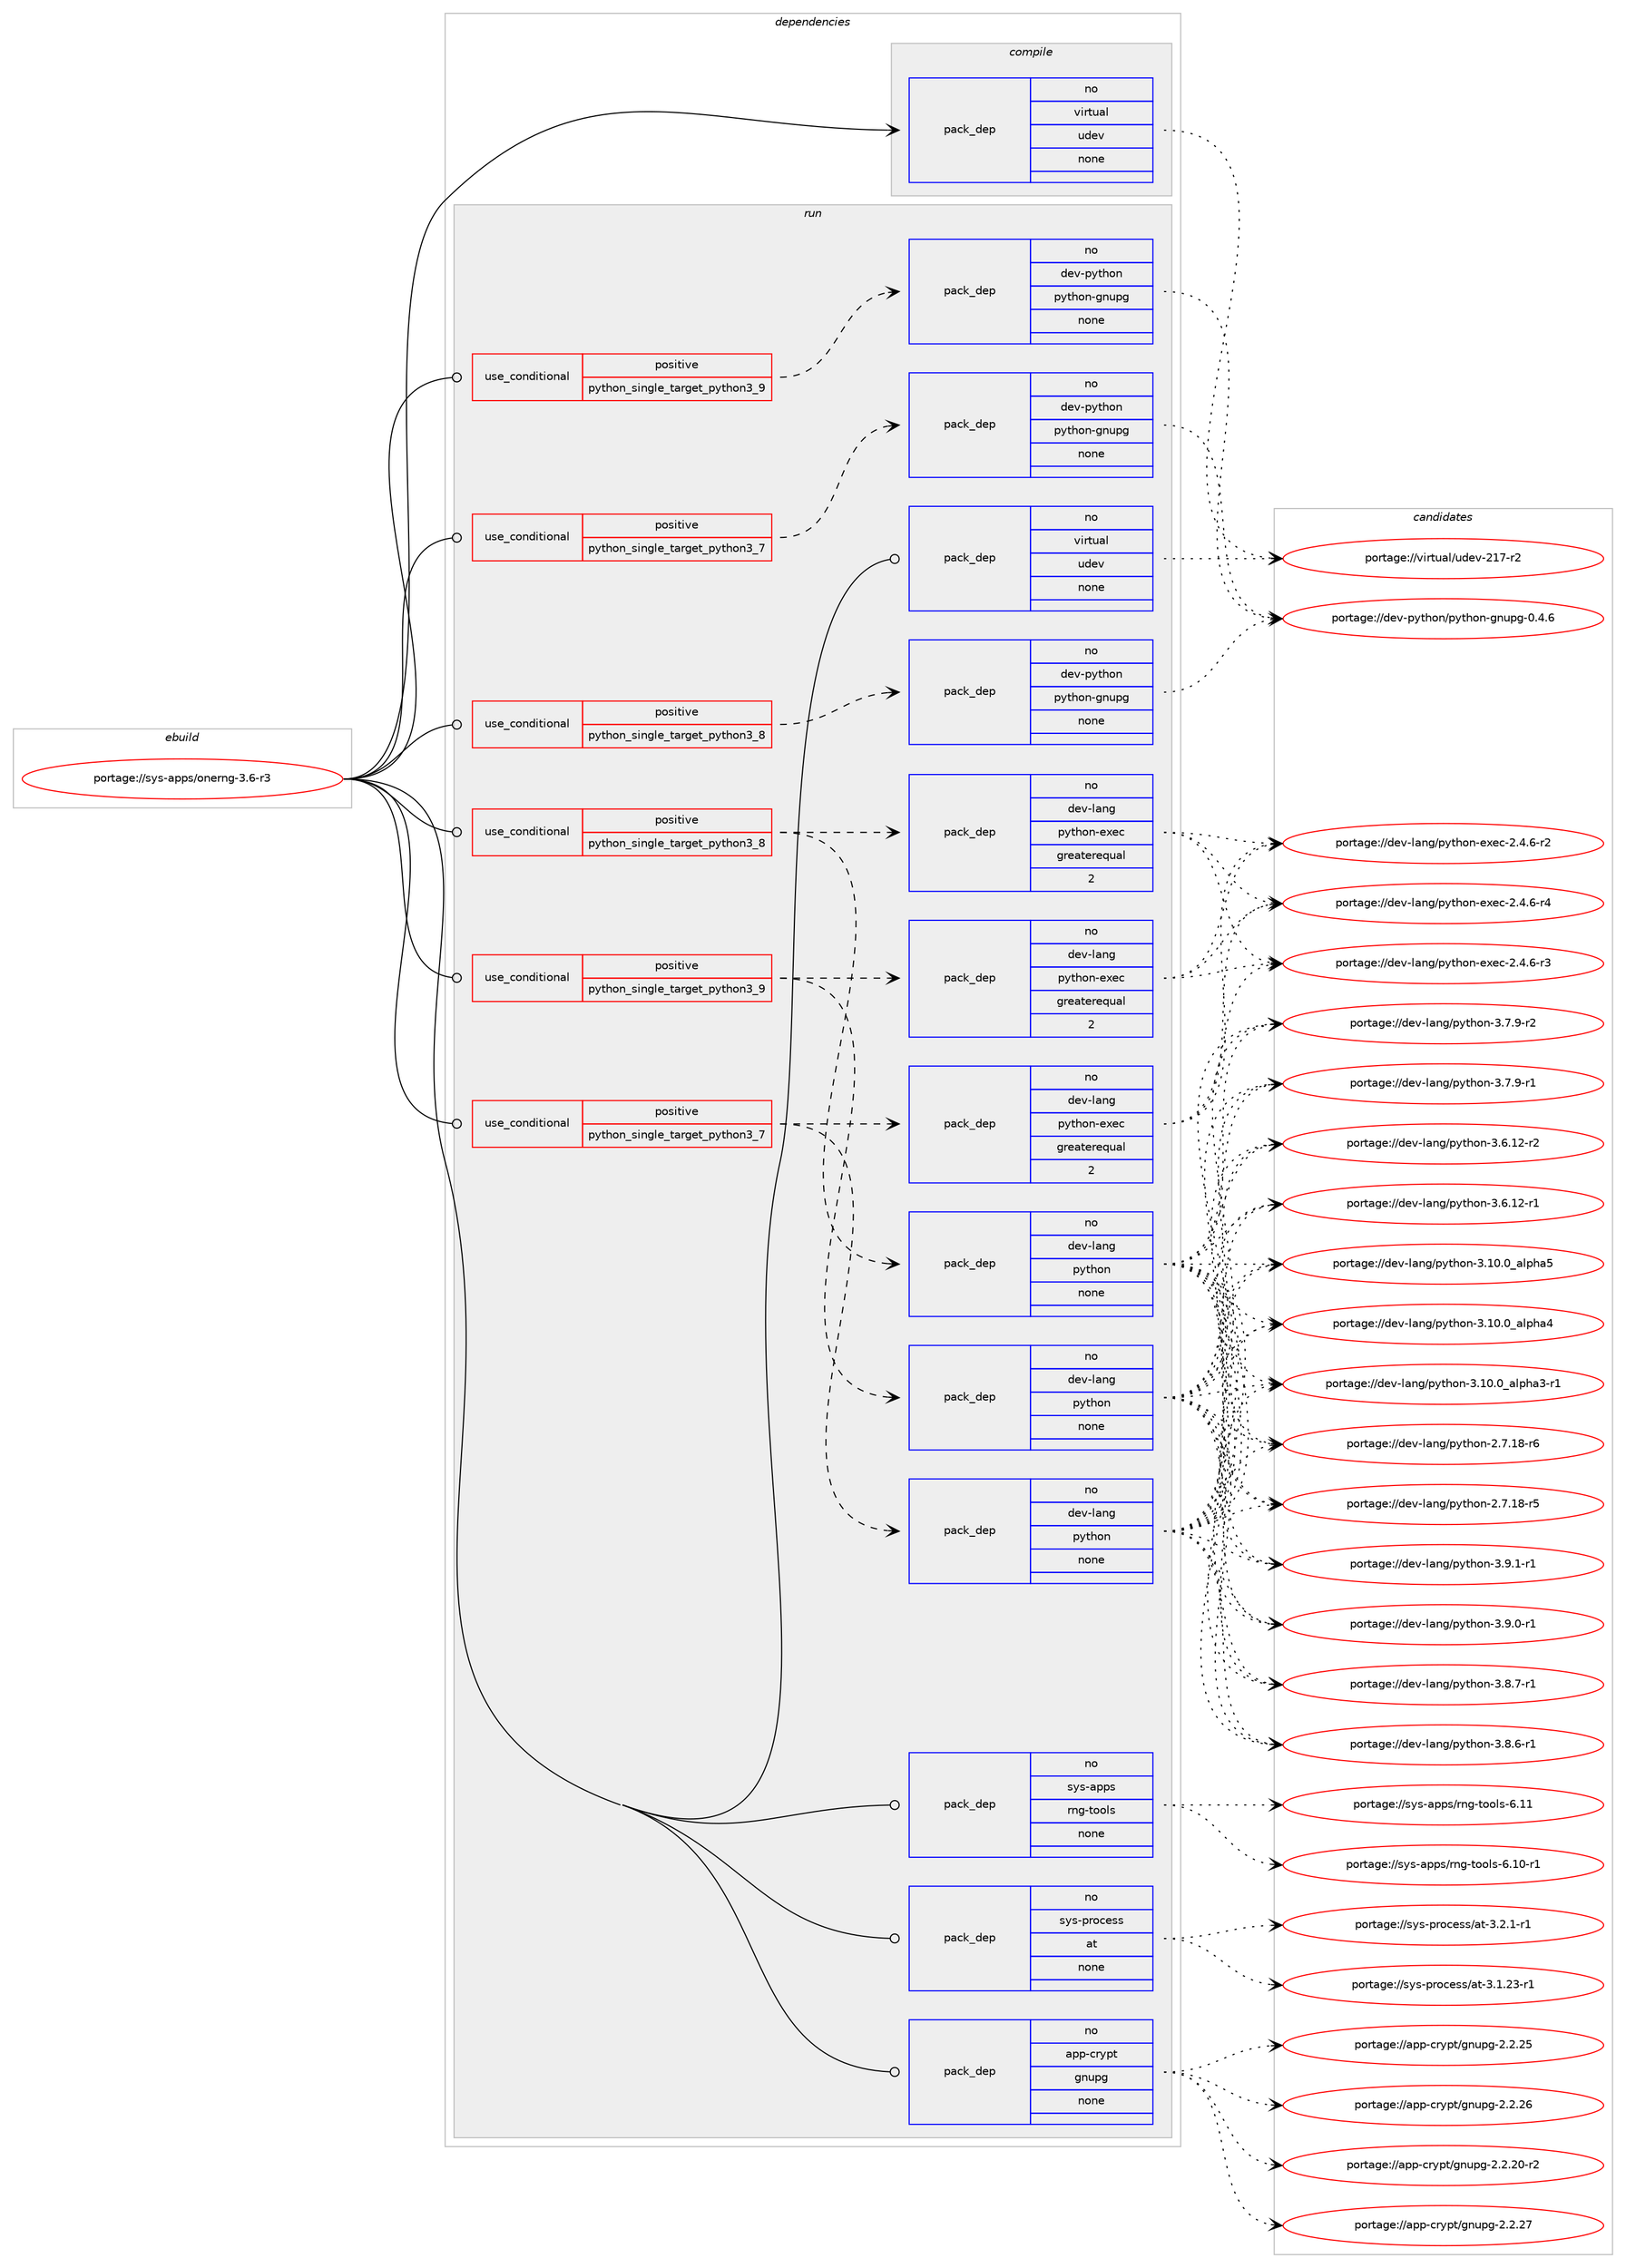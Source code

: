 digraph prolog {

# *************
# Graph options
# *************

newrank=true;
concentrate=true;
compound=true;
graph [rankdir=LR,fontname=Helvetica,fontsize=10,ranksep=1.5];#, ranksep=2.5, nodesep=0.2];
edge  [arrowhead=vee];
node  [fontname=Helvetica,fontsize=10];

# **********
# The ebuild
# **********

subgraph cluster_leftcol {
color=gray;
rank=same;
label=<<i>ebuild</i>>;
id [label="portage://sys-apps/onerng-3.6-r3", color=red, width=4, href="../sys-apps/onerng-3.6-r3.svg"];
}

# ****************
# The dependencies
# ****************

subgraph cluster_midcol {
color=gray;
label=<<i>dependencies</i>>;
subgraph cluster_compile {
fillcolor="#eeeeee";
style=filled;
label=<<i>compile</i>>;
subgraph pack9153 {
dependency13240 [label=<<TABLE BORDER="0" CELLBORDER="1" CELLSPACING="0" CELLPADDING="4" WIDTH="220"><TR><TD ROWSPAN="6" CELLPADDING="30">pack_dep</TD></TR><TR><TD WIDTH="110">no</TD></TR><TR><TD>virtual</TD></TR><TR><TD>udev</TD></TR><TR><TD>none</TD></TR><TR><TD></TD></TR></TABLE>>, shape=none, color=blue];
}
id:e -> dependency13240:w [weight=20,style="solid",arrowhead="vee"];
}
subgraph cluster_compileandrun {
fillcolor="#eeeeee";
style=filled;
label=<<i>compile and run</i>>;
}
subgraph cluster_run {
fillcolor="#eeeeee";
style=filled;
label=<<i>run</i>>;
subgraph cond3978 {
dependency13241 [label=<<TABLE BORDER="0" CELLBORDER="1" CELLSPACING="0" CELLPADDING="4"><TR><TD ROWSPAN="3" CELLPADDING="10">use_conditional</TD></TR><TR><TD>positive</TD></TR><TR><TD>python_single_target_python3_7</TD></TR></TABLE>>, shape=none, color=red];
subgraph pack9154 {
dependency13242 [label=<<TABLE BORDER="0" CELLBORDER="1" CELLSPACING="0" CELLPADDING="4" WIDTH="220"><TR><TD ROWSPAN="6" CELLPADDING="30">pack_dep</TD></TR><TR><TD WIDTH="110">no</TD></TR><TR><TD>dev-lang</TD></TR><TR><TD>python</TD></TR><TR><TD>none</TD></TR><TR><TD></TD></TR></TABLE>>, shape=none, color=blue];
}
dependency13241:e -> dependency13242:w [weight=20,style="dashed",arrowhead="vee"];
subgraph pack9155 {
dependency13243 [label=<<TABLE BORDER="0" CELLBORDER="1" CELLSPACING="0" CELLPADDING="4" WIDTH="220"><TR><TD ROWSPAN="6" CELLPADDING="30">pack_dep</TD></TR><TR><TD WIDTH="110">no</TD></TR><TR><TD>dev-lang</TD></TR><TR><TD>python-exec</TD></TR><TR><TD>greaterequal</TD></TR><TR><TD>2</TD></TR></TABLE>>, shape=none, color=blue];
}
dependency13241:e -> dependency13243:w [weight=20,style="dashed",arrowhead="vee"];
}
id:e -> dependency13241:w [weight=20,style="solid",arrowhead="odot"];
subgraph cond3979 {
dependency13244 [label=<<TABLE BORDER="0" CELLBORDER="1" CELLSPACING="0" CELLPADDING="4"><TR><TD ROWSPAN="3" CELLPADDING="10">use_conditional</TD></TR><TR><TD>positive</TD></TR><TR><TD>python_single_target_python3_7</TD></TR></TABLE>>, shape=none, color=red];
subgraph pack9156 {
dependency13245 [label=<<TABLE BORDER="0" CELLBORDER="1" CELLSPACING="0" CELLPADDING="4" WIDTH="220"><TR><TD ROWSPAN="6" CELLPADDING="30">pack_dep</TD></TR><TR><TD WIDTH="110">no</TD></TR><TR><TD>dev-python</TD></TR><TR><TD>python-gnupg</TD></TR><TR><TD>none</TD></TR><TR><TD></TD></TR></TABLE>>, shape=none, color=blue];
}
dependency13244:e -> dependency13245:w [weight=20,style="dashed",arrowhead="vee"];
}
id:e -> dependency13244:w [weight=20,style="solid",arrowhead="odot"];
subgraph cond3980 {
dependency13246 [label=<<TABLE BORDER="0" CELLBORDER="1" CELLSPACING="0" CELLPADDING="4"><TR><TD ROWSPAN="3" CELLPADDING="10">use_conditional</TD></TR><TR><TD>positive</TD></TR><TR><TD>python_single_target_python3_8</TD></TR></TABLE>>, shape=none, color=red];
subgraph pack9157 {
dependency13247 [label=<<TABLE BORDER="0" CELLBORDER="1" CELLSPACING="0" CELLPADDING="4" WIDTH="220"><TR><TD ROWSPAN="6" CELLPADDING="30">pack_dep</TD></TR><TR><TD WIDTH="110">no</TD></TR><TR><TD>dev-lang</TD></TR><TR><TD>python</TD></TR><TR><TD>none</TD></TR><TR><TD></TD></TR></TABLE>>, shape=none, color=blue];
}
dependency13246:e -> dependency13247:w [weight=20,style="dashed",arrowhead="vee"];
subgraph pack9158 {
dependency13248 [label=<<TABLE BORDER="0" CELLBORDER="1" CELLSPACING="0" CELLPADDING="4" WIDTH="220"><TR><TD ROWSPAN="6" CELLPADDING="30">pack_dep</TD></TR><TR><TD WIDTH="110">no</TD></TR><TR><TD>dev-lang</TD></TR><TR><TD>python-exec</TD></TR><TR><TD>greaterequal</TD></TR><TR><TD>2</TD></TR></TABLE>>, shape=none, color=blue];
}
dependency13246:e -> dependency13248:w [weight=20,style="dashed",arrowhead="vee"];
}
id:e -> dependency13246:w [weight=20,style="solid",arrowhead="odot"];
subgraph cond3981 {
dependency13249 [label=<<TABLE BORDER="0" CELLBORDER="1" CELLSPACING="0" CELLPADDING="4"><TR><TD ROWSPAN="3" CELLPADDING="10">use_conditional</TD></TR><TR><TD>positive</TD></TR><TR><TD>python_single_target_python3_8</TD></TR></TABLE>>, shape=none, color=red];
subgraph pack9159 {
dependency13250 [label=<<TABLE BORDER="0" CELLBORDER="1" CELLSPACING="0" CELLPADDING="4" WIDTH="220"><TR><TD ROWSPAN="6" CELLPADDING="30">pack_dep</TD></TR><TR><TD WIDTH="110">no</TD></TR><TR><TD>dev-python</TD></TR><TR><TD>python-gnupg</TD></TR><TR><TD>none</TD></TR><TR><TD></TD></TR></TABLE>>, shape=none, color=blue];
}
dependency13249:e -> dependency13250:w [weight=20,style="dashed",arrowhead="vee"];
}
id:e -> dependency13249:w [weight=20,style="solid",arrowhead="odot"];
subgraph cond3982 {
dependency13251 [label=<<TABLE BORDER="0" CELLBORDER="1" CELLSPACING="0" CELLPADDING="4"><TR><TD ROWSPAN="3" CELLPADDING="10">use_conditional</TD></TR><TR><TD>positive</TD></TR><TR><TD>python_single_target_python3_9</TD></TR></TABLE>>, shape=none, color=red];
subgraph pack9160 {
dependency13252 [label=<<TABLE BORDER="0" CELLBORDER="1" CELLSPACING="0" CELLPADDING="4" WIDTH="220"><TR><TD ROWSPAN="6" CELLPADDING="30">pack_dep</TD></TR><TR><TD WIDTH="110">no</TD></TR><TR><TD>dev-lang</TD></TR><TR><TD>python</TD></TR><TR><TD>none</TD></TR><TR><TD></TD></TR></TABLE>>, shape=none, color=blue];
}
dependency13251:e -> dependency13252:w [weight=20,style="dashed",arrowhead="vee"];
subgraph pack9161 {
dependency13253 [label=<<TABLE BORDER="0" CELLBORDER="1" CELLSPACING="0" CELLPADDING="4" WIDTH="220"><TR><TD ROWSPAN="6" CELLPADDING="30">pack_dep</TD></TR><TR><TD WIDTH="110">no</TD></TR><TR><TD>dev-lang</TD></TR><TR><TD>python-exec</TD></TR><TR><TD>greaterequal</TD></TR><TR><TD>2</TD></TR></TABLE>>, shape=none, color=blue];
}
dependency13251:e -> dependency13253:w [weight=20,style="dashed",arrowhead="vee"];
}
id:e -> dependency13251:w [weight=20,style="solid",arrowhead="odot"];
subgraph cond3983 {
dependency13254 [label=<<TABLE BORDER="0" CELLBORDER="1" CELLSPACING="0" CELLPADDING="4"><TR><TD ROWSPAN="3" CELLPADDING="10">use_conditional</TD></TR><TR><TD>positive</TD></TR><TR><TD>python_single_target_python3_9</TD></TR></TABLE>>, shape=none, color=red];
subgraph pack9162 {
dependency13255 [label=<<TABLE BORDER="0" CELLBORDER="1" CELLSPACING="0" CELLPADDING="4" WIDTH="220"><TR><TD ROWSPAN="6" CELLPADDING="30">pack_dep</TD></TR><TR><TD WIDTH="110">no</TD></TR><TR><TD>dev-python</TD></TR><TR><TD>python-gnupg</TD></TR><TR><TD>none</TD></TR><TR><TD></TD></TR></TABLE>>, shape=none, color=blue];
}
dependency13254:e -> dependency13255:w [weight=20,style="dashed",arrowhead="vee"];
}
id:e -> dependency13254:w [weight=20,style="solid",arrowhead="odot"];
subgraph pack9163 {
dependency13256 [label=<<TABLE BORDER="0" CELLBORDER="1" CELLSPACING="0" CELLPADDING="4" WIDTH="220"><TR><TD ROWSPAN="6" CELLPADDING="30">pack_dep</TD></TR><TR><TD WIDTH="110">no</TD></TR><TR><TD>app-crypt</TD></TR><TR><TD>gnupg</TD></TR><TR><TD>none</TD></TR><TR><TD></TD></TR></TABLE>>, shape=none, color=blue];
}
id:e -> dependency13256:w [weight=20,style="solid",arrowhead="odot"];
subgraph pack9164 {
dependency13257 [label=<<TABLE BORDER="0" CELLBORDER="1" CELLSPACING="0" CELLPADDING="4" WIDTH="220"><TR><TD ROWSPAN="6" CELLPADDING="30">pack_dep</TD></TR><TR><TD WIDTH="110">no</TD></TR><TR><TD>sys-apps</TD></TR><TR><TD>rng-tools</TD></TR><TR><TD>none</TD></TR><TR><TD></TD></TR></TABLE>>, shape=none, color=blue];
}
id:e -> dependency13257:w [weight=20,style="solid",arrowhead="odot"];
subgraph pack9165 {
dependency13258 [label=<<TABLE BORDER="0" CELLBORDER="1" CELLSPACING="0" CELLPADDING="4" WIDTH="220"><TR><TD ROWSPAN="6" CELLPADDING="30">pack_dep</TD></TR><TR><TD WIDTH="110">no</TD></TR><TR><TD>sys-process</TD></TR><TR><TD>at</TD></TR><TR><TD>none</TD></TR><TR><TD></TD></TR></TABLE>>, shape=none, color=blue];
}
id:e -> dependency13258:w [weight=20,style="solid",arrowhead="odot"];
subgraph pack9166 {
dependency13259 [label=<<TABLE BORDER="0" CELLBORDER="1" CELLSPACING="0" CELLPADDING="4" WIDTH="220"><TR><TD ROWSPAN="6" CELLPADDING="30">pack_dep</TD></TR><TR><TD WIDTH="110">no</TD></TR><TR><TD>virtual</TD></TR><TR><TD>udev</TD></TR><TR><TD>none</TD></TR><TR><TD></TD></TR></TABLE>>, shape=none, color=blue];
}
id:e -> dependency13259:w [weight=20,style="solid",arrowhead="odot"];
}
}

# **************
# The candidates
# **************

subgraph cluster_choices {
rank=same;
color=gray;
label=<<i>candidates</i>>;

subgraph choice9153 {
color=black;
nodesep=1;
choice1181051141161179710847117100101118455049554511450 [label="portage://virtual/udev-217-r2", color=red, width=4,href="../virtual/udev-217-r2.svg"];
dependency13240:e -> choice1181051141161179710847117100101118455049554511450:w [style=dotted,weight="100"];
}
subgraph choice9154 {
color=black;
nodesep=1;
choice1001011184510897110103471121211161041111104551465746494511449 [label="portage://dev-lang/python-3.9.1-r1", color=red, width=4,href="../dev-lang/python-3.9.1-r1.svg"];
choice1001011184510897110103471121211161041111104551465746484511449 [label="portage://dev-lang/python-3.9.0-r1", color=red, width=4,href="../dev-lang/python-3.9.0-r1.svg"];
choice1001011184510897110103471121211161041111104551465646554511449 [label="portage://dev-lang/python-3.8.7-r1", color=red, width=4,href="../dev-lang/python-3.8.7-r1.svg"];
choice1001011184510897110103471121211161041111104551465646544511449 [label="portage://dev-lang/python-3.8.6-r1", color=red, width=4,href="../dev-lang/python-3.8.6-r1.svg"];
choice1001011184510897110103471121211161041111104551465546574511450 [label="portage://dev-lang/python-3.7.9-r2", color=red, width=4,href="../dev-lang/python-3.7.9-r2.svg"];
choice1001011184510897110103471121211161041111104551465546574511449 [label="portage://dev-lang/python-3.7.9-r1", color=red, width=4,href="../dev-lang/python-3.7.9-r1.svg"];
choice100101118451089711010347112121116104111110455146544649504511450 [label="portage://dev-lang/python-3.6.12-r2", color=red, width=4,href="../dev-lang/python-3.6.12-r2.svg"];
choice100101118451089711010347112121116104111110455146544649504511449 [label="portage://dev-lang/python-3.6.12-r1", color=red, width=4,href="../dev-lang/python-3.6.12-r1.svg"];
choice1001011184510897110103471121211161041111104551464948464895971081121049753 [label="portage://dev-lang/python-3.10.0_alpha5", color=red, width=4,href="../dev-lang/python-3.10.0_alpha5.svg"];
choice1001011184510897110103471121211161041111104551464948464895971081121049752 [label="portage://dev-lang/python-3.10.0_alpha4", color=red, width=4,href="../dev-lang/python-3.10.0_alpha4.svg"];
choice10010111845108971101034711212111610411111045514649484648959710811210497514511449 [label="portage://dev-lang/python-3.10.0_alpha3-r1", color=red, width=4,href="../dev-lang/python-3.10.0_alpha3-r1.svg"];
choice100101118451089711010347112121116104111110455046554649564511454 [label="portage://dev-lang/python-2.7.18-r6", color=red, width=4,href="../dev-lang/python-2.7.18-r6.svg"];
choice100101118451089711010347112121116104111110455046554649564511453 [label="portage://dev-lang/python-2.7.18-r5", color=red, width=4,href="../dev-lang/python-2.7.18-r5.svg"];
dependency13242:e -> choice1001011184510897110103471121211161041111104551465746494511449:w [style=dotted,weight="100"];
dependency13242:e -> choice1001011184510897110103471121211161041111104551465746484511449:w [style=dotted,weight="100"];
dependency13242:e -> choice1001011184510897110103471121211161041111104551465646554511449:w [style=dotted,weight="100"];
dependency13242:e -> choice1001011184510897110103471121211161041111104551465646544511449:w [style=dotted,weight="100"];
dependency13242:e -> choice1001011184510897110103471121211161041111104551465546574511450:w [style=dotted,weight="100"];
dependency13242:e -> choice1001011184510897110103471121211161041111104551465546574511449:w [style=dotted,weight="100"];
dependency13242:e -> choice100101118451089711010347112121116104111110455146544649504511450:w [style=dotted,weight="100"];
dependency13242:e -> choice100101118451089711010347112121116104111110455146544649504511449:w [style=dotted,weight="100"];
dependency13242:e -> choice1001011184510897110103471121211161041111104551464948464895971081121049753:w [style=dotted,weight="100"];
dependency13242:e -> choice1001011184510897110103471121211161041111104551464948464895971081121049752:w [style=dotted,weight="100"];
dependency13242:e -> choice10010111845108971101034711212111610411111045514649484648959710811210497514511449:w [style=dotted,weight="100"];
dependency13242:e -> choice100101118451089711010347112121116104111110455046554649564511454:w [style=dotted,weight="100"];
dependency13242:e -> choice100101118451089711010347112121116104111110455046554649564511453:w [style=dotted,weight="100"];
}
subgraph choice9155 {
color=black;
nodesep=1;
choice10010111845108971101034711212111610411111045101120101994550465246544511452 [label="portage://dev-lang/python-exec-2.4.6-r4", color=red, width=4,href="../dev-lang/python-exec-2.4.6-r4.svg"];
choice10010111845108971101034711212111610411111045101120101994550465246544511451 [label="portage://dev-lang/python-exec-2.4.6-r3", color=red, width=4,href="../dev-lang/python-exec-2.4.6-r3.svg"];
choice10010111845108971101034711212111610411111045101120101994550465246544511450 [label="portage://dev-lang/python-exec-2.4.6-r2", color=red, width=4,href="../dev-lang/python-exec-2.4.6-r2.svg"];
dependency13243:e -> choice10010111845108971101034711212111610411111045101120101994550465246544511452:w [style=dotted,weight="100"];
dependency13243:e -> choice10010111845108971101034711212111610411111045101120101994550465246544511451:w [style=dotted,weight="100"];
dependency13243:e -> choice10010111845108971101034711212111610411111045101120101994550465246544511450:w [style=dotted,weight="100"];
}
subgraph choice9156 {
color=black;
nodesep=1;
choice100101118451121211161041111104711212111610411111045103110117112103454846524654 [label="portage://dev-python/python-gnupg-0.4.6", color=red, width=4,href="../dev-python/python-gnupg-0.4.6.svg"];
dependency13245:e -> choice100101118451121211161041111104711212111610411111045103110117112103454846524654:w [style=dotted,weight="100"];
}
subgraph choice9157 {
color=black;
nodesep=1;
choice1001011184510897110103471121211161041111104551465746494511449 [label="portage://dev-lang/python-3.9.1-r1", color=red, width=4,href="../dev-lang/python-3.9.1-r1.svg"];
choice1001011184510897110103471121211161041111104551465746484511449 [label="portage://dev-lang/python-3.9.0-r1", color=red, width=4,href="../dev-lang/python-3.9.0-r1.svg"];
choice1001011184510897110103471121211161041111104551465646554511449 [label="portage://dev-lang/python-3.8.7-r1", color=red, width=4,href="../dev-lang/python-3.8.7-r1.svg"];
choice1001011184510897110103471121211161041111104551465646544511449 [label="portage://dev-lang/python-3.8.6-r1", color=red, width=4,href="../dev-lang/python-3.8.6-r1.svg"];
choice1001011184510897110103471121211161041111104551465546574511450 [label="portage://dev-lang/python-3.7.9-r2", color=red, width=4,href="../dev-lang/python-3.7.9-r2.svg"];
choice1001011184510897110103471121211161041111104551465546574511449 [label="portage://dev-lang/python-3.7.9-r1", color=red, width=4,href="../dev-lang/python-3.7.9-r1.svg"];
choice100101118451089711010347112121116104111110455146544649504511450 [label="portage://dev-lang/python-3.6.12-r2", color=red, width=4,href="../dev-lang/python-3.6.12-r2.svg"];
choice100101118451089711010347112121116104111110455146544649504511449 [label="portage://dev-lang/python-3.6.12-r1", color=red, width=4,href="../dev-lang/python-3.6.12-r1.svg"];
choice1001011184510897110103471121211161041111104551464948464895971081121049753 [label="portage://dev-lang/python-3.10.0_alpha5", color=red, width=4,href="../dev-lang/python-3.10.0_alpha5.svg"];
choice1001011184510897110103471121211161041111104551464948464895971081121049752 [label="portage://dev-lang/python-3.10.0_alpha4", color=red, width=4,href="../dev-lang/python-3.10.0_alpha4.svg"];
choice10010111845108971101034711212111610411111045514649484648959710811210497514511449 [label="portage://dev-lang/python-3.10.0_alpha3-r1", color=red, width=4,href="../dev-lang/python-3.10.0_alpha3-r1.svg"];
choice100101118451089711010347112121116104111110455046554649564511454 [label="portage://dev-lang/python-2.7.18-r6", color=red, width=4,href="../dev-lang/python-2.7.18-r6.svg"];
choice100101118451089711010347112121116104111110455046554649564511453 [label="portage://dev-lang/python-2.7.18-r5", color=red, width=4,href="../dev-lang/python-2.7.18-r5.svg"];
dependency13247:e -> choice1001011184510897110103471121211161041111104551465746494511449:w [style=dotted,weight="100"];
dependency13247:e -> choice1001011184510897110103471121211161041111104551465746484511449:w [style=dotted,weight="100"];
dependency13247:e -> choice1001011184510897110103471121211161041111104551465646554511449:w [style=dotted,weight="100"];
dependency13247:e -> choice1001011184510897110103471121211161041111104551465646544511449:w [style=dotted,weight="100"];
dependency13247:e -> choice1001011184510897110103471121211161041111104551465546574511450:w [style=dotted,weight="100"];
dependency13247:e -> choice1001011184510897110103471121211161041111104551465546574511449:w [style=dotted,weight="100"];
dependency13247:e -> choice100101118451089711010347112121116104111110455146544649504511450:w [style=dotted,weight="100"];
dependency13247:e -> choice100101118451089711010347112121116104111110455146544649504511449:w [style=dotted,weight="100"];
dependency13247:e -> choice1001011184510897110103471121211161041111104551464948464895971081121049753:w [style=dotted,weight="100"];
dependency13247:e -> choice1001011184510897110103471121211161041111104551464948464895971081121049752:w [style=dotted,weight="100"];
dependency13247:e -> choice10010111845108971101034711212111610411111045514649484648959710811210497514511449:w [style=dotted,weight="100"];
dependency13247:e -> choice100101118451089711010347112121116104111110455046554649564511454:w [style=dotted,weight="100"];
dependency13247:e -> choice100101118451089711010347112121116104111110455046554649564511453:w [style=dotted,weight="100"];
}
subgraph choice9158 {
color=black;
nodesep=1;
choice10010111845108971101034711212111610411111045101120101994550465246544511452 [label="portage://dev-lang/python-exec-2.4.6-r4", color=red, width=4,href="../dev-lang/python-exec-2.4.6-r4.svg"];
choice10010111845108971101034711212111610411111045101120101994550465246544511451 [label="portage://dev-lang/python-exec-2.4.6-r3", color=red, width=4,href="../dev-lang/python-exec-2.4.6-r3.svg"];
choice10010111845108971101034711212111610411111045101120101994550465246544511450 [label="portage://dev-lang/python-exec-2.4.6-r2", color=red, width=4,href="../dev-lang/python-exec-2.4.6-r2.svg"];
dependency13248:e -> choice10010111845108971101034711212111610411111045101120101994550465246544511452:w [style=dotted,weight="100"];
dependency13248:e -> choice10010111845108971101034711212111610411111045101120101994550465246544511451:w [style=dotted,weight="100"];
dependency13248:e -> choice10010111845108971101034711212111610411111045101120101994550465246544511450:w [style=dotted,weight="100"];
}
subgraph choice9159 {
color=black;
nodesep=1;
choice100101118451121211161041111104711212111610411111045103110117112103454846524654 [label="portage://dev-python/python-gnupg-0.4.6", color=red, width=4,href="../dev-python/python-gnupg-0.4.6.svg"];
dependency13250:e -> choice100101118451121211161041111104711212111610411111045103110117112103454846524654:w [style=dotted,weight="100"];
}
subgraph choice9160 {
color=black;
nodesep=1;
choice1001011184510897110103471121211161041111104551465746494511449 [label="portage://dev-lang/python-3.9.1-r1", color=red, width=4,href="../dev-lang/python-3.9.1-r1.svg"];
choice1001011184510897110103471121211161041111104551465746484511449 [label="portage://dev-lang/python-3.9.0-r1", color=red, width=4,href="../dev-lang/python-3.9.0-r1.svg"];
choice1001011184510897110103471121211161041111104551465646554511449 [label="portage://dev-lang/python-3.8.7-r1", color=red, width=4,href="../dev-lang/python-3.8.7-r1.svg"];
choice1001011184510897110103471121211161041111104551465646544511449 [label="portage://dev-lang/python-3.8.6-r1", color=red, width=4,href="../dev-lang/python-3.8.6-r1.svg"];
choice1001011184510897110103471121211161041111104551465546574511450 [label="portage://dev-lang/python-3.7.9-r2", color=red, width=4,href="../dev-lang/python-3.7.9-r2.svg"];
choice1001011184510897110103471121211161041111104551465546574511449 [label="portage://dev-lang/python-3.7.9-r1", color=red, width=4,href="../dev-lang/python-3.7.9-r1.svg"];
choice100101118451089711010347112121116104111110455146544649504511450 [label="portage://dev-lang/python-3.6.12-r2", color=red, width=4,href="../dev-lang/python-3.6.12-r2.svg"];
choice100101118451089711010347112121116104111110455146544649504511449 [label="portage://dev-lang/python-3.6.12-r1", color=red, width=4,href="../dev-lang/python-3.6.12-r1.svg"];
choice1001011184510897110103471121211161041111104551464948464895971081121049753 [label="portage://dev-lang/python-3.10.0_alpha5", color=red, width=4,href="../dev-lang/python-3.10.0_alpha5.svg"];
choice1001011184510897110103471121211161041111104551464948464895971081121049752 [label="portage://dev-lang/python-3.10.0_alpha4", color=red, width=4,href="../dev-lang/python-3.10.0_alpha4.svg"];
choice10010111845108971101034711212111610411111045514649484648959710811210497514511449 [label="portage://dev-lang/python-3.10.0_alpha3-r1", color=red, width=4,href="../dev-lang/python-3.10.0_alpha3-r1.svg"];
choice100101118451089711010347112121116104111110455046554649564511454 [label="portage://dev-lang/python-2.7.18-r6", color=red, width=4,href="../dev-lang/python-2.7.18-r6.svg"];
choice100101118451089711010347112121116104111110455046554649564511453 [label="portage://dev-lang/python-2.7.18-r5", color=red, width=4,href="../dev-lang/python-2.7.18-r5.svg"];
dependency13252:e -> choice1001011184510897110103471121211161041111104551465746494511449:w [style=dotted,weight="100"];
dependency13252:e -> choice1001011184510897110103471121211161041111104551465746484511449:w [style=dotted,weight="100"];
dependency13252:e -> choice1001011184510897110103471121211161041111104551465646554511449:w [style=dotted,weight="100"];
dependency13252:e -> choice1001011184510897110103471121211161041111104551465646544511449:w [style=dotted,weight="100"];
dependency13252:e -> choice1001011184510897110103471121211161041111104551465546574511450:w [style=dotted,weight="100"];
dependency13252:e -> choice1001011184510897110103471121211161041111104551465546574511449:w [style=dotted,weight="100"];
dependency13252:e -> choice100101118451089711010347112121116104111110455146544649504511450:w [style=dotted,weight="100"];
dependency13252:e -> choice100101118451089711010347112121116104111110455146544649504511449:w [style=dotted,weight="100"];
dependency13252:e -> choice1001011184510897110103471121211161041111104551464948464895971081121049753:w [style=dotted,weight="100"];
dependency13252:e -> choice1001011184510897110103471121211161041111104551464948464895971081121049752:w [style=dotted,weight="100"];
dependency13252:e -> choice10010111845108971101034711212111610411111045514649484648959710811210497514511449:w [style=dotted,weight="100"];
dependency13252:e -> choice100101118451089711010347112121116104111110455046554649564511454:w [style=dotted,weight="100"];
dependency13252:e -> choice100101118451089711010347112121116104111110455046554649564511453:w [style=dotted,weight="100"];
}
subgraph choice9161 {
color=black;
nodesep=1;
choice10010111845108971101034711212111610411111045101120101994550465246544511452 [label="portage://dev-lang/python-exec-2.4.6-r4", color=red, width=4,href="../dev-lang/python-exec-2.4.6-r4.svg"];
choice10010111845108971101034711212111610411111045101120101994550465246544511451 [label="portage://dev-lang/python-exec-2.4.6-r3", color=red, width=4,href="../dev-lang/python-exec-2.4.6-r3.svg"];
choice10010111845108971101034711212111610411111045101120101994550465246544511450 [label="portage://dev-lang/python-exec-2.4.6-r2", color=red, width=4,href="../dev-lang/python-exec-2.4.6-r2.svg"];
dependency13253:e -> choice10010111845108971101034711212111610411111045101120101994550465246544511452:w [style=dotted,weight="100"];
dependency13253:e -> choice10010111845108971101034711212111610411111045101120101994550465246544511451:w [style=dotted,weight="100"];
dependency13253:e -> choice10010111845108971101034711212111610411111045101120101994550465246544511450:w [style=dotted,weight="100"];
}
subgraph choice9162 {
color=black;
nodesep=1;
choice100101118451121211161041111104711212111610411111045103110117112103454846524654 [label="portage://dev-python/python-gnupg-0.4.6", color=red, width=4,href="../dev-python/python-gnupg-0.4.6.svg"];
dependency13255:e -> choice100101118451121211161041111104711212111610411111045103110117112103454846524654:w [style=dotted,weight="100"];
}
subgraph choice9163 {
color=black;
nodesep=1;
choice9711211245991141211121164710311011711210345504650465055 [label="portage://app-crypt/gnupg-2.2.27", color=red, width=4,href="../app-crypt/gnupg-2.2.27.svg"];
choice9711211245991141211121164710311011711210345504650465054 [label="portage://app-crypt/gnupg-2.2.26", color=red, width=4,href="../app-crypt/gnupg-2.2.26.svg"];
choice9711211245991141211121164710311011711210345504650465053 [label="portage://app-crypt/gnupg-2.2.25", color=red, width=4,href="../app-crypt/gnupg-2.2.25.svg"];
choice97112112459911412111211647103110117112103455046504650484511450 [label="portage://app-crypt/gnupg-2.2.20-r2", color=red, width=4,href="../app-crypt/gnupg-2.2.20-r2.svg"];
dependency13256:e -> choice9711211245991141211121164710311011711210345504650465055:w [style=dotted,weight="100"];
dependency13256:e -> choice9711211245991141211121164710311011711210345504650465054:w [style=dotted,weight="100"];
dependency13256:e -> choice9711211245991141211121164710311011711210345504650465053:w [style=dotted,weight="100"];
dependency13256:e -> choice97112112459911412111211647103110117112103455046504650484511450:w [style=dotted,weight="100"];
}
subgraph choice9164 {
color=black;
nodesep=1;
choice115121115459711211211547114110103451161111111081154554464949 [label="portage://sys-apps/rng-tools-6.11", color=red, width=4,href="../sys-apps/rng-tools-6.11.svg"];
choice1151211154597112112115471141101034511611111110811545544649484511449 [label="portage://sys-apps/rng-tools-6.10-r1", color=red, width=4,href="../sys-apps/rng-tools-6.10-r1.svg"];
dependency13257:e -> choice115121115459711211211547114110103451161111111081154554464949:w [style=dotted,weight="100"];
dependency13257:e -> choice1151211154597112112115471141101034511611111110811545544649484511449:w [style=dotted,weight="100"];
}
subgraph choice9165 {
color=black;
nodesep=1;
choice115121115451121141119910111511547971164551465046494511449 [label="portage://sys-process/at-3.2.1-r1", color=red, width=4,href="../sys-process/at-3.2.1-r1.svg"];
choice11512111545112114111991011151154797116455146494650514511449 [label="portage://sys-process/at-3.1.23-r1", color=red, width=4,href="../sys-process/at-3.1.23-r1.svg"];
dependency13258:e -> choice115121115451121141119910111511547971164551465046494511449:w [style=dotted,weight="100"];
dependency13258:e -> choice11512111545112114111991011151154797116455146494650514511449:w [style=dotted,weight="100"];
}
subgraph choice9166 {
color=black;
nodesep=1;
choice1181051141161179710847117100101118455049554511450 [label="portage://virtual/udev-217-r2", color=red, width=4,href="../virtual/udev-217-r2.svg"];
dependency13259:e -> choice1181051141161179710847117100101118455049554511450:w [style=dotted,weight="100"];
}
}

}
